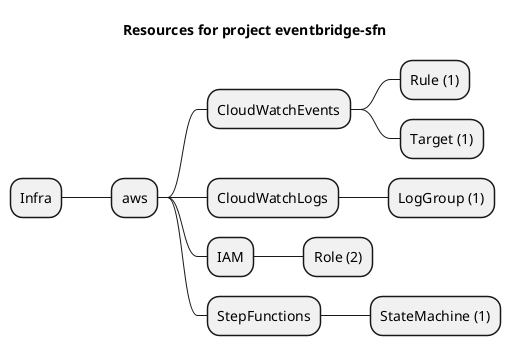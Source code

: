 @startmindmap
title Resources for project eventbridge-sfn
skinparam monochrome true
+ Infra
++ aws
+++ CloudWatchEvents
++++ Rule (1)
++++ Target (1)
+++ CloudWatchLogs
++++ LogGroup (1)
+++ IAM
++++ Role (2)
+++ StepFunctions
++++ StateMachine (1)
@endmindmap